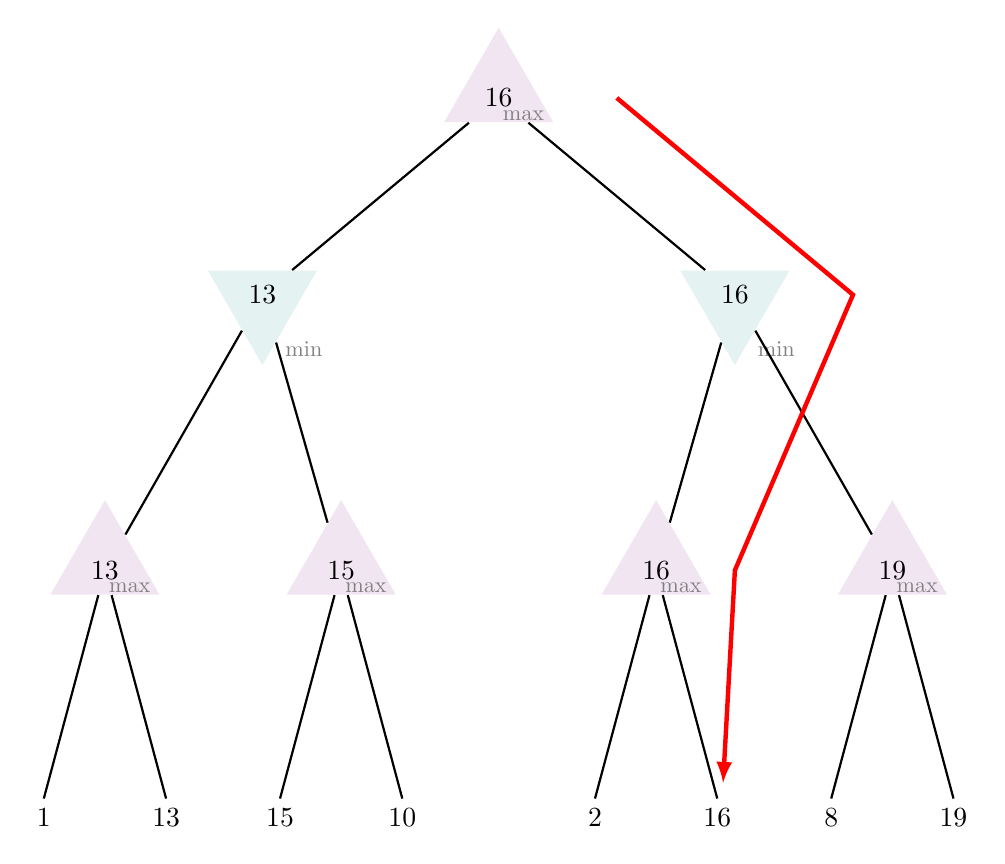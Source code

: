 ﻿\begin{tikzpicture}
		
\tikzstyle{mytrianglemax}=[
  isosceles triangle, 
  isosceles triangle apex angle=60,
  %draw,
  shape border rotate=90,
  fill=violet!10,
  minimum size =1.2cm,
]	
  
\tikzstyle{mytrianglemin}=[
  isosceles triangle, 
  isosceles triangle apex angle=60,
  %draw,
  shape border rotate=-90,
  fill=teal!10,
  minimum size =1.2cm]		
	
\tikzstyle{mymax}=[above=-2pt, black!50, scale=0.8]	

\tikzstyle{mymin}=[right=2pt, black!50, scale=0.8]
	
	
% define points
\path
  (0,0) coordinate(R)
  (-3,-2.5) coordinate (V1)
  (3,-2.5) coordinate (V2)
  (-5,-6) coordinate (V11)
  (-2,-6) coordinate (V12)
  (2,-6) coordinate (V21)
  (5,-6) coordinate (V22)
  ;

\node[mytrianglemax] (T) at (R) {$16$};
\node[mymax] at (T.315) {max};

\node[mytrianglemin] (T1) at (V1) {$13$};
\node[mymin] at (T1.280) {min};

\node[mytrianglemin] (T2) at (V2) {$16$};
\node[mymin] at (T2.280) {min};

\node[mytrianglemax] (T11) at (V11) {$13$};
\node[mymax] at (T11.315) {max};

\node[mytrianglemax] (T12) at (V12) {$15$};
\node[mymax] at (T12.315) {max};

\node[mytrianglemax] (T21) at (V21) {$16$};
\node[mymax] at (T21.315) {max};

\node[mytrianglemax] (T22) at (V22) {$19$};
\node[mymax] at (T22.315) {max};


% draw lines
\draw[thick]
  (T) -- (T1)
  (T) -- (T2)
  (T1) -- (T11)
  (T1) -- (T12)
  (T2) -- (T21)
  (T2) -- (T22)
  ;

% leaves
\draw[thick]
  (T11) -- ++(-105:3) node[below] {$1$}
  (T11) -- ++(-75:3) node[below] {$13$}

  (T12) -- ++(-105:3) node[below] {$15$}
  (T12) -- ++(-75:3) node[below] {$10$}

  (T21) -- ++(-105:3) node[below] {$2$}
  (T21) -- ++(-75:3) node[below] {$16$}

  (T22) -- ++(-105:3) node[below] {$8$}
  (T22) -- ++(-75:3) node[below] {$19$}
  ;

% path to best move
\draw[ultra thick, red, ->, -latex]
  ($(R)+(1.5,0)$) 
  -- ($(V2)+(1.5,0)$) 
  -- ($(V21)+(1,0)$) 
  -- ($(V21)+(0.85,-2.7)$)
;
\end{tikzpicture}